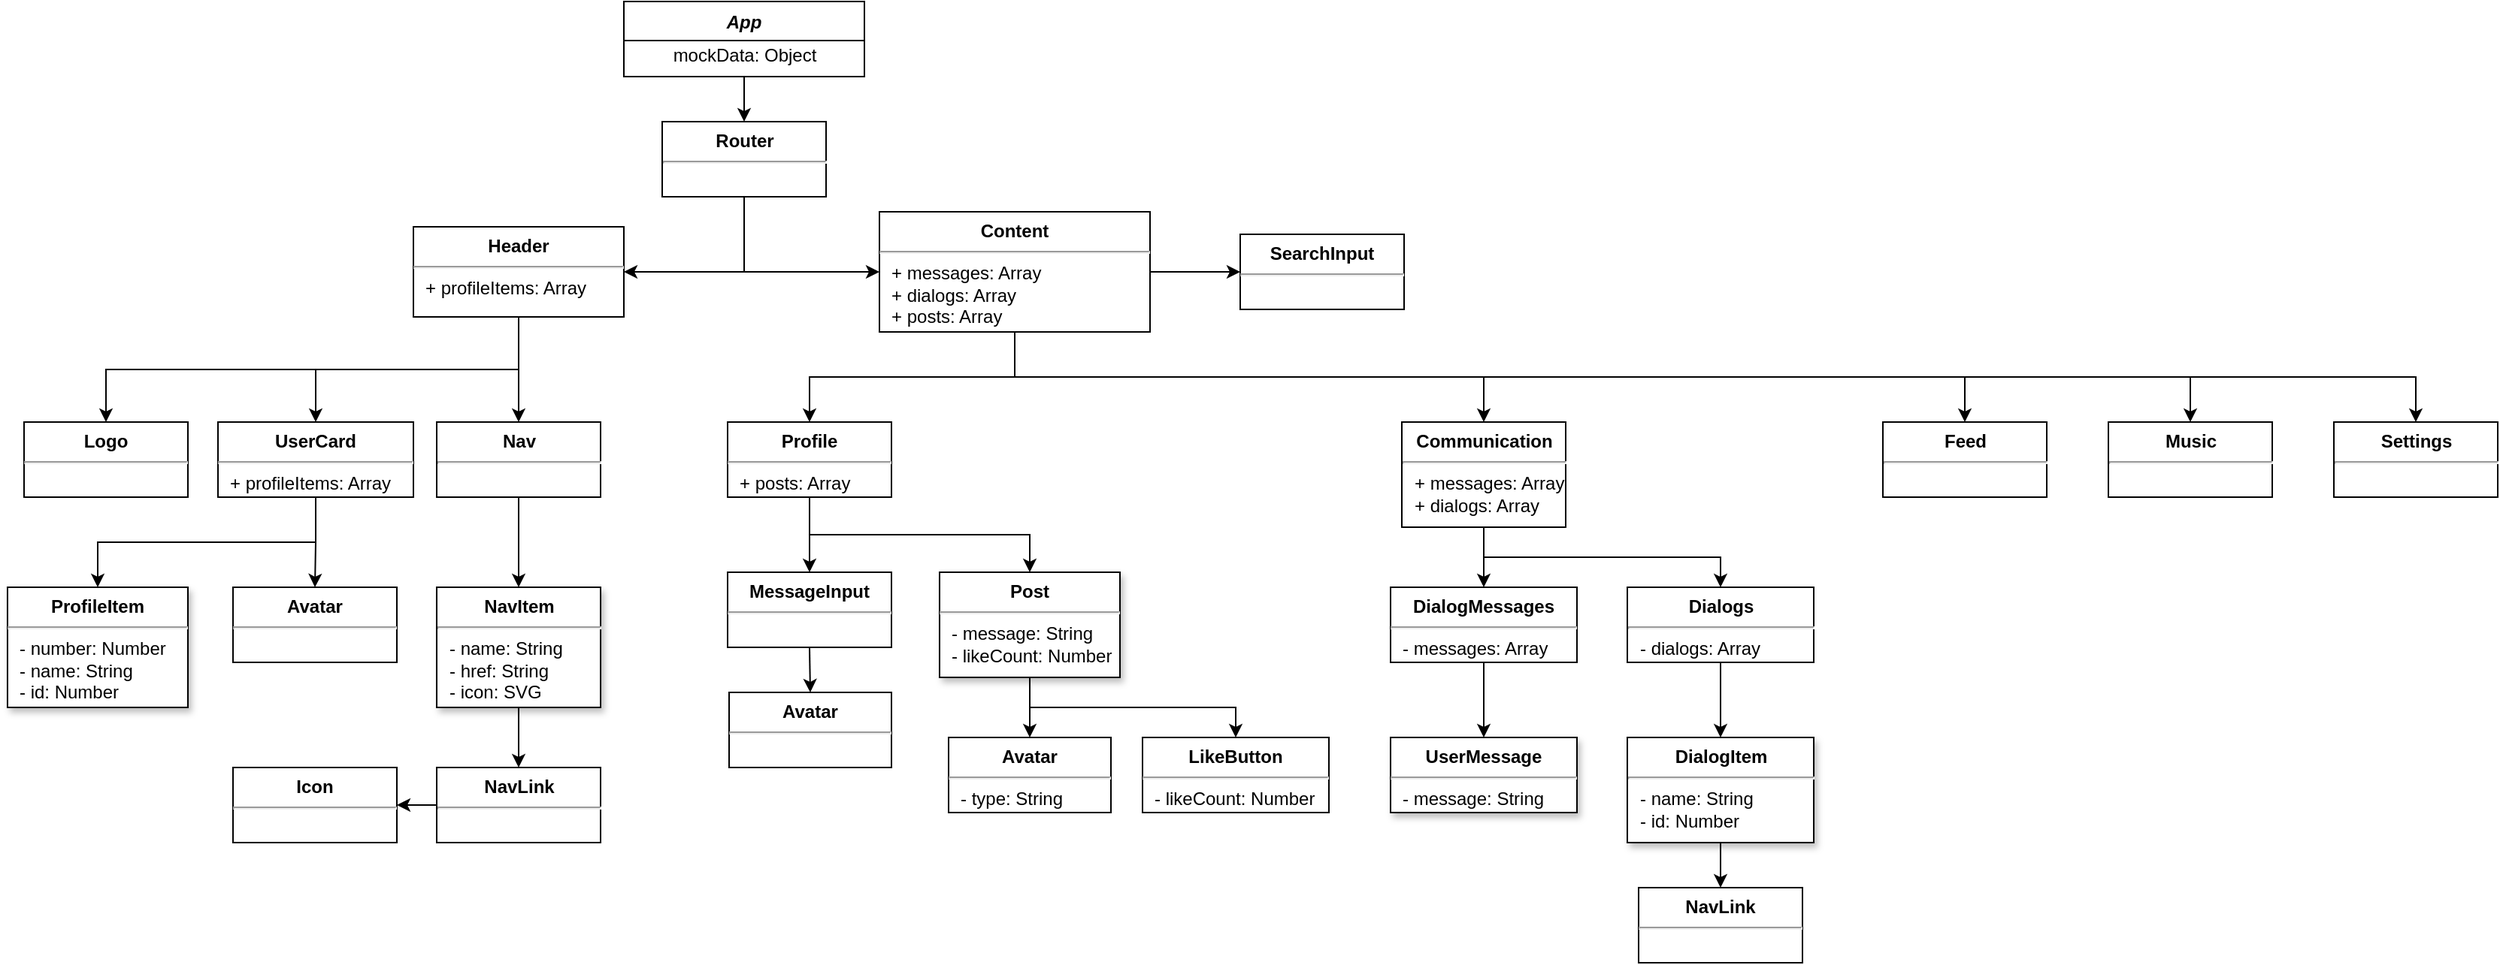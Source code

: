 <mxfile version="14.4.7" type="github">
  <diagram id="C5RBs43oDa-KdzZeNtuy" name="Page-1">
    <mxGraphModel dx="1773" dy="646" grid="1" gridSize="10" guides="1" tooltips="1" connect="1" arrows="1" fold="1" page="1" pageScale="1" pageWidth="827" pageHeight="1169" math="0" shadow="0">
      <root>
        <mxCell id="WIyWlLk6GJQsqaUBKTNV-0" />
        <mxCell id="WIyWlLk6GJQsqaUBKTNV-1" parent="WIyWlLk6GJQsqaUBKTNV-0" />
        <mxCell id="IoR6Snpq3EkC3o9elw1q-48" style="edgeStyle=orthogonalEdgeStyle;rounded=0;orthogonalLoop=1;jettySize=auto;html=1;exitX=0.5;exitY=1;exitDx=0;exitDy=0;entryX=0.5;entryY=0;entryDx=0;entryDy=0;" edge="1" parent="WIyWlLk6GJQsqaUBKTNV-1" source="zkfFHV4jXpPFQw0GAbJ--0" target="IoR6Snpq3EkC3o9elw1q-46">
          <mxGeometry relative="1" as="geometry" />
        </mxCell>
        <mxCell id="zkfFHV4jXpPFQw0GAbJ--0" value="App" style="swimlane;fontStyle=3;align=center;verticalAlign=top;childLayout=stackLayout;horizontal=1;startSize=26;horizontalStack=0;resizeParent=1;resizeLast=0;collapsible=1;marginBottom=0;rounded=0;shadow=0;strokeWidth=1;" parent="WIyWlLk6GJQsqaUBKTNV-1" vertex="1">
          <mxGeometry x="290" y="10" width="160" height="50" as="geometry">
            <mxRectangle x="230" y="140" width="160" height="26" as="alternateBounds" />
          </mxGeometry>
        </mxCell>
        <mxCell id="IoR6Snpq3EkC3o9elw1q-10" value="mockData: Object" style="text;html=1;align=center;verticalAlign=middle;resizable=0;points=[];autosize=1;" vertex="1" parent="zkfFHV4jXpPFQw0GAbJ--0">
          <mxGeometry y="26" width="160" height="20" as="geometry" />
        </mxCell>
        <mxCell id="IoR6Snpq3EkC3o9elw1q-23" style="edgeStyle=orthogonalEdgeStyle;rounded=0;orthogonalLoop=1;jettySize=auto;html=1;exitX=0.5;exitY=1;exitDx=0;exitDy=0;entryX=0.5;entryY=0;entryDx=0;entryDy=0;" edge="1" parent="WIyWlLk6GJQsqaUBKTNV-1" source="IoR6Snpq3EkC3o9elw1q-1" target="IoR6Snpq3EkC3o9elw1q-8">
          <mxGeometry relative="1" as="geometry" />
        </mxCell>
        <mxCell id="IoR6Snpq3EkC3o9elw1q-24" style="edgeStyle=orthogonalEdgeStyle;rounded=0;orthogonalLoop=1;jettySize=auto;html=1;exitX=0.5;exitY=1;exitDx=0;exitDy=0;entryX=0.5;entryY=0;entryDx=0;entryDy=0;" edge="1" parent="WIyWlLk6GJQsqaUBKTNV-1" source="IoR6Snpq3EkC3o9elw1q-1" target="IoR6Snpq3EkC3o9elw1q-11">
          <mxGeometry relative="1" as="geometry" />
        </mxCell>
        <mxCell id="IoR6Snpq3EkC3o9elw1q-25" style="edgeStyle=orthogonalEdgeStyle;rounded=0;orthogonalLoop=1;jettySize=auto;html=1;exitX=0.5;exitY=1;exitDx=0;exitDy=0;entryX=0.5;entryY=0;entryDx=0;entryDy=0;" edge="1" parent="WIyWlLk6GJQsqaUBKTNV-1" source="IoR6Snpq3EkC3o9elw1q-1" target="IoR6Snpq3EkC3o9elw1q-13">
          <mxGeometry relative="1" as="geometry" />
        </mxCell>
        <mxCell id="IoR6Snpq3EkC3o9elw1q-1" value="&lt;p style=&quot;margin: 0px ; margin-top: 6px ; text-align: center&quot;&gt;&lt;b&gt;Header&lt;/b&gt;&lt;/p&gt;&lt;hr&gt;&lt;p style=&quot;margin: 0px ; margin-left: 8px&quot;&gt;+ profileItems: Array&lt;/p&gt;" style="align=left;overflow=fill;html=1;dropTarget=0;" vertex="1" parent="WIyWlLk6GJQsqaUBKTNV-1">
          <mxGeometry x="150" y="160" width="140" height="60" as="geometry" />
        </mxCell>
        <mxCell id="IoR6Snpq3EkC3o9elw1q-52" style="edgeStyle=orthogonalEdgeStyle;rounded=0;orthogonalLoop=1;jettySize=auto;html=1;exitX=1;exitY=0.5;exitDx=0;exitDy=0;entryX=0;entryY=0.5;entryDx=0;entryDy=0;" edge="1" parent="WIyWlLk6GJQsqaUBKTNV-1" source="IoR6Snpq3EkC3o9elw1q-4" target="IoR6Snpq3EkC3o9elw1q-51">
          <mxGeometry relative="1" as="geometry" />
        </mxCell>
        <mxCell id="IoR6Snpq3EkC3o9elw1q-58" style="edgeStyle=orthogonalEdgeStyle;rounded=0;orthogonalLoop=1;jettySize=auto;html=1;exitX=0.5;exitY=1;exitDx=0;exitDy=0;entryX=0.5;entryY=0;entryDx=0;entryDy=0;" edge="1" parent="WIyWlLk6GJQsqaUBKTNV-1" source="IoR6Snpq3EkC3o9elw1q-4" target="IoR6Snpq3EkC3o9elw1q-57">
          <mxGeometry relative="1" as="geometry" />
        </mxCell>
        <mxCell id="IoR6Snpq3EkC3o9elw1q-59" style="edgeStyle=orthogonalEdgeStyle;rounded=0;orthogonalLoop=1;jettySize=auto;html=1;exitX=0.5;exitY=1;exitDx=0;exitDy=0;entryX=0.5;entryY=0;entryDx=0;entryDy=0;" edge="1" parent="WIyWlLk6GJQsqaUBKTNV-1" source="IoR6Snpq3EkC3o9elw1q-4" target="IoR6Snpq3EkC3o9elw1q-56">
          <mxGeometry relative="1" as="geometry" />
        </mxCell>
        <mxCell id="IoR6Snpq3EkC3o9elw1q-60" style="edgeStyle=orthogonalEdgeStyle;rounded=0;orthogonalLoop=1;jettySize=auto;html=1;exitX=0.5;exitY=1;exitDx=0;exitDy=0;entryX=0.5;entryY=0;entryDx=0;entryDy=0;" edge="1" parent="WIyWlLk6GJQsqaUBKTNV-1" source="IoR6Snpq3EkC3o9elw1q-4" target="IoR6Snpq3EkC3o9elw1q-55">
          <mxGeometry relative="1" as="geometry" />
        </mxCell>
        <mxCell id="IoR6Snpq3EkC3o9elw1q-61" style="edgeStyle=orthogonalEdgeStyle;rounded=0;orthogonalLoop=1;jettySize=auto;html=1;exitX=0.5;exitY=1;exitDx=0;exitDy=0;entryX=0.5;entryY=0;entryDx=0;entryDy=0;" edge="1" parent="WIyWlLk6GJQsqaUBKTNV-1" source="IoR6Snpq3EkC3o9elw1q-4" target="IoR6Snpq3EkC3o9elw1q-54">
          <mxGeometry relative="1" as="geometry" />
        </mxCell>
        <mxCell id="IoR6Snpq3EkC3o9elw1q-62" style="edgeStyle=orthogonalEdgeStyle;rounded=0;orthogonalLoop=1;jettySize=auto;html=1;exitX=0.5;exitY=1;exitDx=0;exitDy=0;entryX=0.5;entryY=0;entryDx=0;entryDy=0;" edge="1" parent="WIyWlLk6GJQsqaUBKTNV-1" source="IoR6Snpq3EkC3o9elw1q-4" target="IoR6Snpq3EkC3o9elw1q-53">
          <mxGeometry relative="1" as="geometry" />
        </mxCell>
        <mxCell id="IoR6Snpq3EkC3o9elw1q-4" value="&lt;p style=&quot;margin: 0px ; margin-top: 6px ; text-align: center&quot;&gt;&lt;b&gt;Content&lt;/b&gt;&lt;/p&gt;&lt;hr&gt;&lt;p style=&quot;margin: 0px ; margin-left: 8px&quot;&gt;+ messages: Array&lt;br&gt;+ dialogs: Array&lt;/p&gt;&lt;p style=&quot;margin: 0px ; margin-left: 8px&quot;&gt;+ posts: Array&lt;/p&gt;" style="align=left;overflow=fill;html=1;dropTarget=0;" vertex="1" parent="WIyWlLk6GJQsqaUBKTNV-1">
          <mxGeometry x="460" y="150" width="180" height="80" as="geometry" />
        </mxCell>
        <mxCell id="IoR6Snpq3EkC3o9elw1q-8" value="&lt;p style=&quot;margin: 0px ; margin-top: 6px ; text-align: center&quot;&gt;&lt;b&gt;Logo&lt;/b&gt;&lt;/p&gt;&lt;hr&gt;&lt;p style=&quot;margin: 0px ; margin-left: 8px&quot;&gt;&lt;br&gt;&lt;/p&gt;" style="align=left;overflow=fill;html=1;dropTarget=0;" vertex="1" parent="WIyWlLk6GJQsqaUBKTNV-1">
          <mxGeometry x="-109" y="290" width="109" height="50" as="geometry" />
        </mxCell>
        <mxCell id="IoR6Snpq3EkC3o9elw1q-32" style="edgeStyle=orthogonalEdgeStyle;rounded=0;orthogonalLoop=1;jettySize=auto;html=1;exitX=0.5;exitY=1;exitDx=0;exitDy=0;entryX=0.5;entryY=0;entryDx=0;entryDy=0;" edge="1" parent="WIyWlLk6GJQsqaUBKTNV-1" source="IoR6Snpq3EkC3o9elw1q-11" target="IoR6Snpq3EkC3o9elw1q-30">
          <mxGeometry relative="1" as="geometry" />
        </mxCell>
        <mxCell id="IoR6Snpq3EkC3o9elw1q-33" style="edgeStyle=orthogonalEdgeStyle;rounded=0;orthogonalLoop=1;jettySize=auto;html=1;exitX=0.5;exitY=1;exitDx=0;exitDy=0;entryX=0.5;entryY=0;entryDx=0;entryDy=0;" edge="1" parent="WIyWlLk6GJQsqaUBKTNV-1" source="IoR6Snpq3EkC3o9elw1q-11" target="IoR6Snpq3EkC3o9elw1q-28">
          <mxGeometry relative="1" as="geometry" />
        </mxCell>
        <mxCell id="IoR6Snpq3EkC3o9elw1q-11" value="&lt;p style=&quot;margin: 0px ; margin-top: 6px ; text-align: center&quot;&gt;&lt;b&gt;UserCard&lt;/b&gt;&lt;/p&gt;&lt;hr&gt;&lt;p style=&quot;margin: 0px ; margin-left: 8px&quot;&gt;+ profileItems: Array&lt;/p&gt;" style="align=left;overflow=fill;html=1;dropTarget=0;" vertex="1" parent="WIyWlLk6GJQsqaUBKTNV-1">
          <mxGeometry x="20" y="290" width="130" height="50" as="geometry" />
        </mxCell>
        <mxCell id="IoR6Snpq3EkC3o9elw1q-39" style="edgeStyle=orthogonalEdgeStyle;rounded=0;orthogonalLoop=1;jettySize=auto;html=1;exitX=0.5;exitY=1;exitDx=0;exitDy=0;entryX=0.5;entryY=0;entryDx=0;entryDy=0;" edge="1" parent="WIyWlLk6GJQsqaUBKTNV-1" source="IoR6Snpq3EkC3o9elw1q-13" target="IoR6Snpq3EkC3o9elw1q-37">
          <mxGeometry relative="1" as="geometry" />
        </mxCell>
        <mxCell id="IoR6Snpq3EkC3o9elw1q-13" value="&lt;p style=&quot;margin: 0px ; margin-top: 6px ; text-align: center&quot;&gt;&lt;b&gt;Nav&lt;/b&gt;&lt;/p&gt;&lt;hr&gt;&lt;p style=&quot;margin: 0px ; margin-left: 8px&quot;&gt;&lt;br&gt;&lt;/p&gt;" style="align=left;overflow=fill;html=1;dropTarget=0;" vertex="1" parent="WIyWlLk6GJQsqaUBKTNV-1">
          <mxGeometry x="165.5" y="290" width="109" height="50" as="geometry" />
        </mxCell>
        <mxCell id="IoR6Snpq3EkC3o9elw1q-28" value="&lt;p style=&quot;margin: 0px ; margin-top: 6px ; text-align: center&quot;&gt;&lt;b&gt;ProfileItem&lt;/b&gt;&lt;/p&gt;&lt;hr&gt;&lt;p style=&quot;margin: 0px ; margin-left: 8px&quot;&gt;- number: Number&lt;/p&gt;&lt;p style=&quot;margin: 0px ; margin-left: 8px&quot;&gt;- name: String&lt;/p&gt;&lt;p style=&quot;margin: 0px ; margin-left: 8px&quot;&gt;- id: Number&lt;/p&gt;" style="align=left;overflow=fill;html=1;dropTarget=0;rounded=0;glass=0;shadow=1;sketch=0;" vertex="1" parent="WIyWlLk6GJQsqaUBKTNV-1">
          <mxGeometry x="-120" y="400" width="120" height="80" as="geometry" />
        </mxCell>
        <mxCell id="IoR6Snpq3EkC3o9elw1q-30" value="&lt;p style=&quot;margin: 0px ; margin-top: 6px ; text-align: center&quot;&gt;&lt;b&gt;Avatar&lt;/b&gt;&lt;/p&gt;&lt;hr&gt;&lt;p style=&quot;margin: 0px ; margin-left: 8px&quot;&gt;&lt;br&gt;&lt;/p&gt;" style="align=left;overflow=fill;html=1;dropTarget=0;" vertex="1" parent="WIyWlLk6GJQsqaUBKTNV-1">
          <mxGeometry x="30" y="400" width="109" height="50" as="geometry" />
        </mxCell>
        <mxCell id="IoR6Snpq3EkC3o9elw1q-42" style="edgeStyle=orthogonalEdgeStyle;rounded=0;orthogonalLoop=1;jettySize=auto;html=1;exitX=0.5;exitY=1;exitDx=0;exitDy=0;entryX=0.5;entryY=0;entryDx=0;entryDy=0;" edge="1" parent="WIyWlLk6GJQsqaUBKTNV-1" source="IoR6Snpq3EkC3o9elw1q-37" target="IoR6Snpq3EkC3o9elw1q-40">
          <mxGeometry relative="1" as="geometry" />
        </mxCell>
        <mxCell id="IoR6Snpq3EkC3o9elw1q-37" value="&lt;p style=&quot;margin: 0px ; margin-top: 6px ; text-align: center&quot;&gt;&lt;b&gt;NavItem&lt;/b&gt;&lt;/p&gt;&lt;hr&gt;&lt;p style=&quot;margin: 0px ; margin-left: 8px&quot;&gt;- name: String&lt;/p&gt;&lt;p style=&quot;margin: 0px ; margin-left: 8px&quot;&gt;- href: String&lt;/p&gt;&lt;p style=&quot;margin: 0px ; margin-left: 8px&quot;&gt;- icon: SVG&lt;/p&gt;" style="align=left;overflow=fill;html=1;dropTarget=0;shadow=1;" vertex="1" parent="WIyWlLk6GJQsqaUBKTNV-1">
          <mxGeometry x="165.5" y="400" width="109" height="80" as="geometry" />
        </mxCell>
        <mxCell id="IoR6Snpq3EkC3o9elw1q-45" style="edgeStyle=orthogonalEdgeStyle;rounded=0;orthogonalLoop=1;jettySize=auto;html=1;exitX=0;exitY=0.5;exitDx=0;exitDy=0;entryX=1;entryY=0.5;entryDx=0;entryDy=0;" edge="1" parent="WIyWlLk6GJQsqaUBKTNV-1" source="IoR6Snpq3EkC3o9elw1q-40" target="IoR6Snpq3EkC3o9elw1q-43">
          <mxGeometry relative="1" as="geometry" />
        </mxCell>
        <mxCell id="IoR6Snpq3EkC3o9elw1q-40" value="&lt;p style=&quot;margin: 0px ; margin-top: 6px ; text-align: center&quot;&gt;&lt;b&gt;NavLink&lt;/b&gt;&lt;/p&gt;&lt;hr&gt;&lt;p style=&quot;margin: 0px ; margin-left: 8px&quot;&gt;&lt;br&gt;&lt;/p&gt;" style="align=left;overflow=fill;html=1;dropTarget=0;shadow=0;" vertex="1" parent="WIyWlLk6GJQsqaUBKTNV-1">
          <mxGeometry x="165.5" y="520" width="109" height="50" as="geometry" />
        </mxCell>
        <mxCell id="IoR6Snpq3EkC3o9elw1q-43" value="&lt;p style=&quot;margin: 0px ; margin-top: 6px ; text-align: center&quot;&gt;&lt;b&gt;Icon&lt;/b&gt;&lt;/p&gt;&lt;hr&gt;&lt;p style=&quot;margin: 0px ; margin-left: 8px&quot;&gt;&lt;br&gt;&lt;/p&gt;" style="align=left;overflow=fill;html=1;dropTarget=0;shadow=0;" vertex="1" parent="WIyWlLk6GJQsqaUBKTNV-1">
          <mxGeometry x="30" y="520" width="109" height="50" as="geometry" />
        </mxCell>
        <mxCell id="IoR6Snpq3EkC3o9elw1q-49" style="edgeStyle=orthogonalEdgeStyle;rounded=0;orthogonalLoop=1;jettySize=auto;html=1;exitX=0.5;exitY=1;exitDx=0;exitDy=0;entryX=1;entryY=0.5;entryDx=0;entryDy=0;" edge="1" parent="WIyWlLk6GJQsqaUBKTNV-1" source="IoR6Snpq3EkC3o9elw1q-46" target="IoR6Snpq3EkC3o9elw1q-1">
          <mxGeometry relative="1" as="geometry" />
        </mxCell>
        <mxCell id="IoR6Snpq3EkC3o9elw1q-50" style="edgeStyle=orthogonalEdgeStyle;rounded=0;orthogonalLoop=1;jettySize=auto;html=1;exitX=0.5;exitY=1;exitDx=0;exitDy=0;entryX=0;entryY=0.5;entryDx=0;entryDy=0;" edge="1" parent="WIyWlLk6GJQsqaUBKTNV-1" source="IoR6Snpq3EkC3o9elw1q-46" target="IoR6Snpq3EkC3o9elw1q-4">
          <mxGeometry relative="1" as="geometry" />
        </mxCell>
        <mxCell id="IoR6Snpq3EkC3o9elw1q-46" value="&lt;p style=&quot;margin: 0px ; margin-top: 6px ; text-align: center&quot;&gt;&lt;b&gt;Router&lt;/b&gt;&lt;/p&gt;&lt;hr&gt;&lt;p style=&quot;margin: 0px ; margin-left: 8px&quot;&gt;&lt;br&gt;&lt;/p&gt;" style="align=left;overflow=fill;html=1;dropTarget=0;" vertex="1" parent="WIyWlLk6GJQsqaUBKTNV-1">
          <mxGeometry x="315.5" y="90" width="109" height="50" as="geometry" />
        </mxCell>
        <mxCell id="IoR6Snpq3EkC3o9elw1q-51" value="&lt;p style=&quot;margin: 0px ; margin-top: 6px ; text-align: center&quot;&gt;&lt;b&gt;SearchInput&lt;/b&gt;&lt;/p&gt;&lt;hr&gt;&lt;p style=&quot;margin: 0px ; margin-left: 8px&quot;&gt;&lt;br&gt;&lt;/p&gt;" style="align=left;overflow=fill;html=1;dropTarget=0;" vertex="1" parent="WIyWlLk6GJQsqaUBKTNV-1">
          <mxGeometry x="700" y="165" width="109" height="50" as="geometry" />
        </mxCell>
        <mxCell id="IoR6Snpq3EkC3o9elw1q-64" style="edgeStyle=orthogonalEdgeStyle;rounded=0;orthogonalLoop=1;jettySize=auto;html=1;exitX=0.5;exitY=1;exitDx=0;exitDy=0;" edge="1" parent="WIyWlLk6GJQsqaUBKTNV-1" source="IoR6Snpq3EkC3o9elw1q-53" target="IoR6Snpq3EkC3o9elw1q-63">
          <mxGeometry relative="1" as="geometry" />
        </mxCell>
        <mxCell id="IoR6Snpq3EkC3o9elw1q-70" style="edgeStyle=orthogonalEdgeStyle;rounded=0;orthogonalLoop=1;jettySize=auto;html=1;exitX=0.5;exitY=1;exitDx=0;exitDy=0;entryX=0.5;entryY=0;entryDx=0;entryDy=0;" edge="1" parent="WIyWlLk6GJQsqaUBKTNV-1" source="IoR6Snpq3EkC3o9elw1q-53" target="IoR6Snpq3EkC3o9elw1q-69">
          <mxGeometry relative="1" as="geometry" />
        </mxCell>
        <mxCell id="IoR6Snpq3EkC3o9elw1q-53" value="&lt;p style=&quot;margin: 0px ; margin-top: 6px ; text-align: center&quot;&gt;&lt;b&gt;Profile&lt;/b&gt;&lt;/p&gt;&lt;hr&gt;&lt;p style=&quot;margin: 0px ; margin-left: 8px&quot;&gt;+ posts: Array&lt;/p&gt;" style="align=left;overflow=fill;html=1;dropTarget=0;" vertex="1" parent="WIyWlLk6GJQsqaUBKTNV-1">
          <mxGeometry x="359" y="290" width="109" height="50" as="geometry" />
        </mxCell>
        <mxCell id="IoR6Snpq3EkC3o9elw1q-76" style="edgeStyle=orthogonalEdgeStyle;rounded=0;orthogonalLoop=1;jettySize=auto;html=1;exitX=0.5;exitY=1;exitDx=0;exitDy=0;entryX=0.5;entryY=0;entryDx=0;entryDy=0;" edge="1" parent="WIyWlLk6GJQsqaUBKTNV-1" source="IoR6Snpq3EkC3o9elw1q-54" target="IoR6Snpq3EkC3o9elw1q-75">
          <mxGeometry relative="1" as="geometry" />
        </mxCell>
        <mxCell id="IoR6Snpq3EkC3o9elw1q-78" style="edgeStyle=orthogonalEdgeStyle;rounded=0;orthogonalLoop=1;jettySize=auto;html=1;exitX=0.5;exitY=1;exitDx=0;exitDy=0;entryX=0.5;entryY=0;entryDx=0;entryDy=0;" edge="1" parent="WIyWlLk6GJQsqaUBKTNV-1" source="IoR6Snpq3EkC3o9elw1q-54" target="IoR6Snpq3EkC3o9elw1q-77">
          <mxGeometry relative="1" as="geometry" />
        </mxCell>
        <mxCell id="IoR6Snpq3EkC3o9elw1q-54" value="&lt;p style=&quot;margin: 0px ; margin-top: 6px ; text-align: center&quot;&gt;&lt;b&gt;Communication&lt;/b&gt;&lt;/p&gt;&lt;hr&gt;&lt;p style=&quot;margin: 0px ; margin-left: 8px&quot;&gt;+ messages: Array&lt;br&gt;+ dialogs: Array&lt;br&gt;&lt;/p&gt;" style="align=left;overflow=fill;html=1;dropTarget=0;" vertex="1" parent="WIyWlLk6GJQsqaUBKTNV-1">
          <mxGeometry x="807.5" y="290" width="109" height="70" as="geometry" />
        </mxCell>
        <mxCell id="IoR6Snpq3EkC3o9elw1q-55" value="&lt;p style=&quot;margin: 0px ; margin-top: 6px ; text-align: center&quot;&gt;&lt;b&gt;Feed&lt;/b&gt;&lt;/p&gt;&lt;hr&gt;&lt;p style=&quot;margin: 0px ; margin-left: 8px&quot;&gt;&lt;br&gt;&lt;/p&gt;" style="align=left;overflow=fill;html=1;dropTarget=0;" vertex="1" parent="WIyWlLk6GJQsqaUBKTNV-1">
          <mxGeometry x="1127.5" y="290" width="109" height="50" as="geometry" />
        </mxCell>
        <mxCell id="IoR6Snpq3EkC3o9elw1q-56" value="&lt;p style=&quot;margin: 0px ; margin-top: 6px ; text-align: center&quot;&gt;&lt;b&gt;Music&lt;/b&gt;&lt;/p&gt;&lt;hr&gt;&lt;p style=&quot;margin: 0px ; margin-left: 8px&quot;&gt;&lt;br&gt;&lt;/p&gt;" style="align=left;overflow=fill;html=1;dropTarget=0;" vertex="1" parent="WIyWlLk6GJQsqaUBKTNV-1">
          <mxGeometry x="1277.5" y="290" width="109" height="50" as="geometry" />
        </mxCell>
        <mxCell id="IoR6Snpq3EkC3o9elw1q-57" value="&lt;p style=&quot;margin: 0px ; margin-top: 6px ; text-align: center&quot;&gt;&lt;b&gt;Settings&lt;/b&gt;&lt;/p&gt;&lt;hr&gt;&lt;p style=&quot;margin: 0px ; margin-left: 8px&quot;&gt;&lt;br&gt;&lt;/p&gt;" style="align=left;overflow=fill;html=1;dropTarget=0;" vertex="1" parent="WIyWlLk6GJQsqaUBKTNV-1">
          <mxGeometry x="1427.5" y="290" width="109" height="50" as="geometry" />
        </mxCell>
        <mxCell id="IoR6Snpq3EkC3o9elw1q-66" style="edgeStyle=orthogonalEdgeStyle;rounded=0;orthogonalLoop=1;jettySize=auto;html=1;exitX=0.5;exitY=1;exitDx=0;exitDy=0;entryX=0.5;entryY=0;entryDx=0;entryDy=0;" edge="1" parent="WIyWlLk6GJQsqaUBKTNV-1" source="IoR6Snpq3EkC3o9elw1q-63" target="IoR6Snpq3EkC3o9elw1q-65">
          <mxGeometry relative="1" as="geometry" />
        </mxCell>
        <mxCell id="IoR6Snpq3EkC3o9elw1q-63" value="&lt;p style=&quot;margin: 0px ; margin-top: 6px ; text-align: center&quot;&gt;&lt;b&gt;MessageInput&lt;/b&gt;&lt;/p&gt;&lt;hr&gt;&lt;p style=&quot;margin: 0px ; margin-left: 8px&quot;&gt;&lt;br&gt;&lt;/p&gt;" style="align=left;overflow=fill;html=1;dropTarget=0;" vertex="1" parent="WIyWlLk6GJQsqaUBKTNV-1">
          <mxGeometry x="359" y="390" width="109" height="50" as="geometry" />
        </mxCell>
        <mxCell id="IoR6Snpq3EkC3o9elw1q-65" value="&lt;p style=&quot;margin: 0px ; margin-top: 6px ; text-align: center&quot;&gt;&lt;b&gt;Avatar&lt;/b&gt;&lt;/p&gt;&lt;hr&gt;&lt;p style=&quot;margin: 0px ; margin-left: 8px&quot;&gt;&lt;br&gt;&lt;/p&gt;" style="align=left;overflow=fill;html=1;dropTarget=0;" vertex="1" parent="WIyWlLk6GJQsqaUBKTNV-1">
          <mxGeometry x="360" y="470" width="108" height="50" as="geometry" />
        </mxCell>
        <mxCell id="IoR6Snpq3EkC3o9elw1q-72" style="edgeStyle=orthogonalEdgeStyle;rounded=0;orthogonalLoop=1;jettySize=auto;html=1;exitX=0.5;exitY=1;exitDx=0;exitDy=0;entryX=0.5;entryY=0;entryDx=0;entryDy=0;" edge="1" parent="WIyWlLk6GJQsqaUBKTNV-1" source="IoR6Snpq3EkC3o9elw1q-69" target="IoR6Snpq3EkC3o9elw1q-71">
          <mxGeometry relative="1" as="geometry" />
        </mxCell>
        <mxCell id="IoR6Snpq3EkC3o9elw1q-74" style="edgeStyle=orthogonalEdgeStyle;rounded=0;orthogonalLoop=1;jettySize=auto;html=1;exitX=0.5;exitY=1;exitDx=0;exitDy=0;entryX=0.5;entryY=0;entryDx=0;entryDy=0;" edge="1" parent="WIyWlLk6GJQsqaUBKTNV-1" source="IoR6Snpq3EkC3o9elw1q-69" target="IoR6Snpq3EkC3o9elw1q-73">
          <mxGeometry relative="1" as="geometry" />
        </mxCell>
        <mxCell id="IoR6Snpq3EkC3o9elw1q-69" value="&lt;p style=&quot;margin: 0px ; margin-top: 6px ; text-align: center&quot;&gt;&lt;b&gt;Post&lt;/b&gt;&lt;/p&gt;&lt;hr&gt;&lt;p style=&quot;margin: 0px ; margin-left: 8px&quot;&gt;- message: String&lt;/p&gt;&lt;p style=&quot;margin: 0px ; margin-left: 8px&quot;&gt;- likeCount: Number&lt;/p&gt;" style="align=left;overflow=fill;html=1;dropTarget=0;shadow=1;" vertex="1" parent="WIyWlLk6GJQsqaUBKTNV-1">
          <mxGeometry x="500" y="390" width="120" height="70" as="geometry" />
        </mxCell>
        <mxCell id="IoR6Snpq3EkC3o9elw1q-71" value="&lt;p style=&quot;margin: 0px ; margin-top: 6px ; text-align: center&quot;&gt;&lt;b&gt;Avatar&lt;/b&gt;&lt;/p&gt;&lt;hr&gt;&lt;p style=&quot;margin: 0px ; margin-left: 8px&quot;&gt;- type: String&lt;/p&gt;" style="align=left;overflow=fill;html=1;dropTarget=0;" vertex="1" parent="WIyWlLk6GJQsqaUBKTNV-1">
          <mxGeometry x="506" y="500" width="108" height="50" as="geometry" />
        </mxCell>
        <mxCell id="IoR6Snpq3EkC3o9elw1q-73" value="&lt;p style=&quot;margin: 0px ; margin-top: 6px ; text-align: center&quot;&gt;&lt;b&gt;LikeButton&lt;/b&gt;&lt;/p&gt;&lt;hr&gt;&lt;p style=&quot;margin: 0px ; margin-left: 8px&quot;&gt;- likeCount: Number&lt;/p&gt;" style="align=left;overflow=fill;html=1;dropTarget=0;" vertex="1" parent="WIyWlLk6GJQsqaUBKTNV-1">
          <mxGeometry x="635" y="500" width="124" height="50" as="geometry" />
        </mxCell>
        <mxCell id="IoR6Snpq3EkC3o9elw1q-80" style="edgeStyle=orthogonalEdgeStyle;rounded=0;orthogonalLoop=1;jettySize=auto;html=1;exitX=0.5;exitY=1;exitDx=0;exitDy=0;entryX=0.5;entryY=0;entryDx=0;entryDy=0;" edge="1" parent="WIyWlLk6GJQsqaUBKTNV-1" source="IoR6Snpq3EkC3o9elw1q-75" target="IoR6Snpq3EkC3o9elw1q-79">
          <mxGeometry relative="1" as="geometry" />
        </mxCell>
        <mxCell id="IoR6Snpq3EkC3o9elw1q-75" value="&lt;p style=&quot;margin: 0px ; margin-top: 6px ; text-align: center&quot;&gt;&lt;b&gt;DialogMessages&lt;/b&gt;&lt;/p&gt;&lt;hr&gt;&lt;p style=&quot;margin: 0px ; margin-left: 8px&quot;&gt;- messages: Array&lt;/p&gt;" style="align=left;overflow=fill;html=1;dropTarget=0;" vertex="1" parent="WIyWlLk6GJQsqaUBKTNV-1">
          <mxGeometry x="800" y="400" width="124" height="50" as="geometry" />
        </mxCell>
        <mxCell id="IoR6Snpq3EkC3o9elw1q-82" style="edgeStyle=orthogonalEdgeStyle;rounded=0;orthogonalLoop=1;jettySize=auto;html=1;exitX=0.5;exitY=1;exitDx=0;exitDy=0;entryX=0.5;entryY=0;entryDx=0;entryDy=0;" edge="1" parent="WIyWlLk6GJQsqaUBKTNV-1" source="IoR6Snpq3EkC3o9elw1q-77" target="IoR6Snpq3EkC3o9elw1q-81">
          <mxGeometry relative="1" as="geometry" />
        </mxCell>
        <mxCell id="IoR6Snpq3EkC3o9elw1q-77" value="&lt;p style=&quot;margin: 0px ; margin-top: 6px ; text-align: center&quot;&gt;&lt;b&gt;Dialogs&lt;/b&gt;&lt;/p&gt;&lt;hr&gt;&lt;p style=&quot;margin: 0px ; margin-left: 8px&quot;&gt;- dialogs: Array&lt;/p&gt;" style="align=left;overflow=fill;html=1;dropTarget=0;" vertex="1" parent="WIyWlLk6GJQsqaUBKTNV-1">
          <mxGeometry x="957.5" y="400" width="124" height="50" as="geometry" />
        </mxCell>
        <mxCell id="IoR6Snpq3EkC3o9elw1q-79" value="&lt;p style=&quot;margin: 0px ; margin-top: 6px ; text-align: center&quot;&gt;&lt;b&gt;UserMessage&lt;/b&gt;&lt;/p&gt;&lt;hr&gt;&lt;p style=&quot;margin: 0px ; margin-left: 8px&quot;&gt;- message: String&lt;/p&gt;" style="align=left;overflow=fill;html=1;dropTarget=0;shadow=1;" vertex="1" parent="WIyWlLk6GJQsqaUBKTNV-1">
          <mxGeometry x="800" y="500" width="124" height="50" as="geometry" />
        </mxCell>
        <mxCell id="IoR6Snpq3EkC3o9elw1q-84" style="edgeStyle=orthogonalEdgeStyle;rounded=0;orthogonalLoop=1;jettySize=auto;html=1;exitX=0.5;exitY=1;exitDx=0;exitDy=0;entryX=0.5;entryY=0;entryDx=0;entryDy=0;" edge="1" parent="WIyWlLk6GJQsqaUBKTNV-1" source="IoR6Snpq3EkC3o9elw1q-81" target="IoR6Snpq3EkC3o9elw1q-83">
          <mxGeometry relative="1" as="geometry" />
        </mxCell>
        <mxCell id="IoR6Snpq3EkC3o9elw1q-81" value="&lt;p style=&quot;margin: 0px ; margin-top: 6px ; text-align: center&quot;&gt;&lt;b&gt;DialogItem&lt;/b&gt;&lt;/p&gt;&lt;hr&gt;&lt;p style=&quot;margin: 0px ; margin-left: 8px&quot;&gt;- name: String&lt;/p&gt;&lt;p style=&quot;margin: 0px ; margin-left: 8px&quot;&gt;- id: Number&lt;/p&gt;" style="align=left;overflow=fill;html=1;dropTarget=0;shadow=1;" vertex="1" parent="WIyWlLk6GJQsqaUBKTNV-1">
          <mxGeometry x="957.5" y="500" width="124" height="70" as="geometry" />
        </mxCell>
        <mxCell id="IoR6Snpq3EkC3o9elw1q-83" value="&lt;p style=&quot;margin: 0px ; margin-top: 6px ; text-align: center&quot;&gt;&lt;b&gt;NavLink&lt;/b&gt;&lt;/p&gt;&lt;hr&gt;&lt;p style=&quot;margin: 0px ; margin-left: 8px&quot;&gt;&lt;br&gt;&lt;/p&gt;" style="align=left;overflow=fill;html=1;dropTarget=0;shadow=0;" vertex="1" parent="WIyWlLk6GJQsqaUBKTNV-1">
          <mxGeometry x="965" y="600" width="109" height="50" as="geometry" />
        </mxCell>
      </root>
    </mxGraphModel>
  </diagram>
</mxfile>
